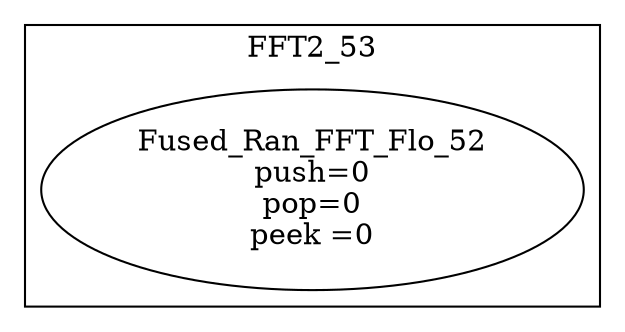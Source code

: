 digraph streamit {
subgraph cluster_node1 {
 label="FFT2_53";
node2 [ label="Fused_Ran_FFT_Flo_52\npush=0\npop=0\npeek =0" ]
}
}
